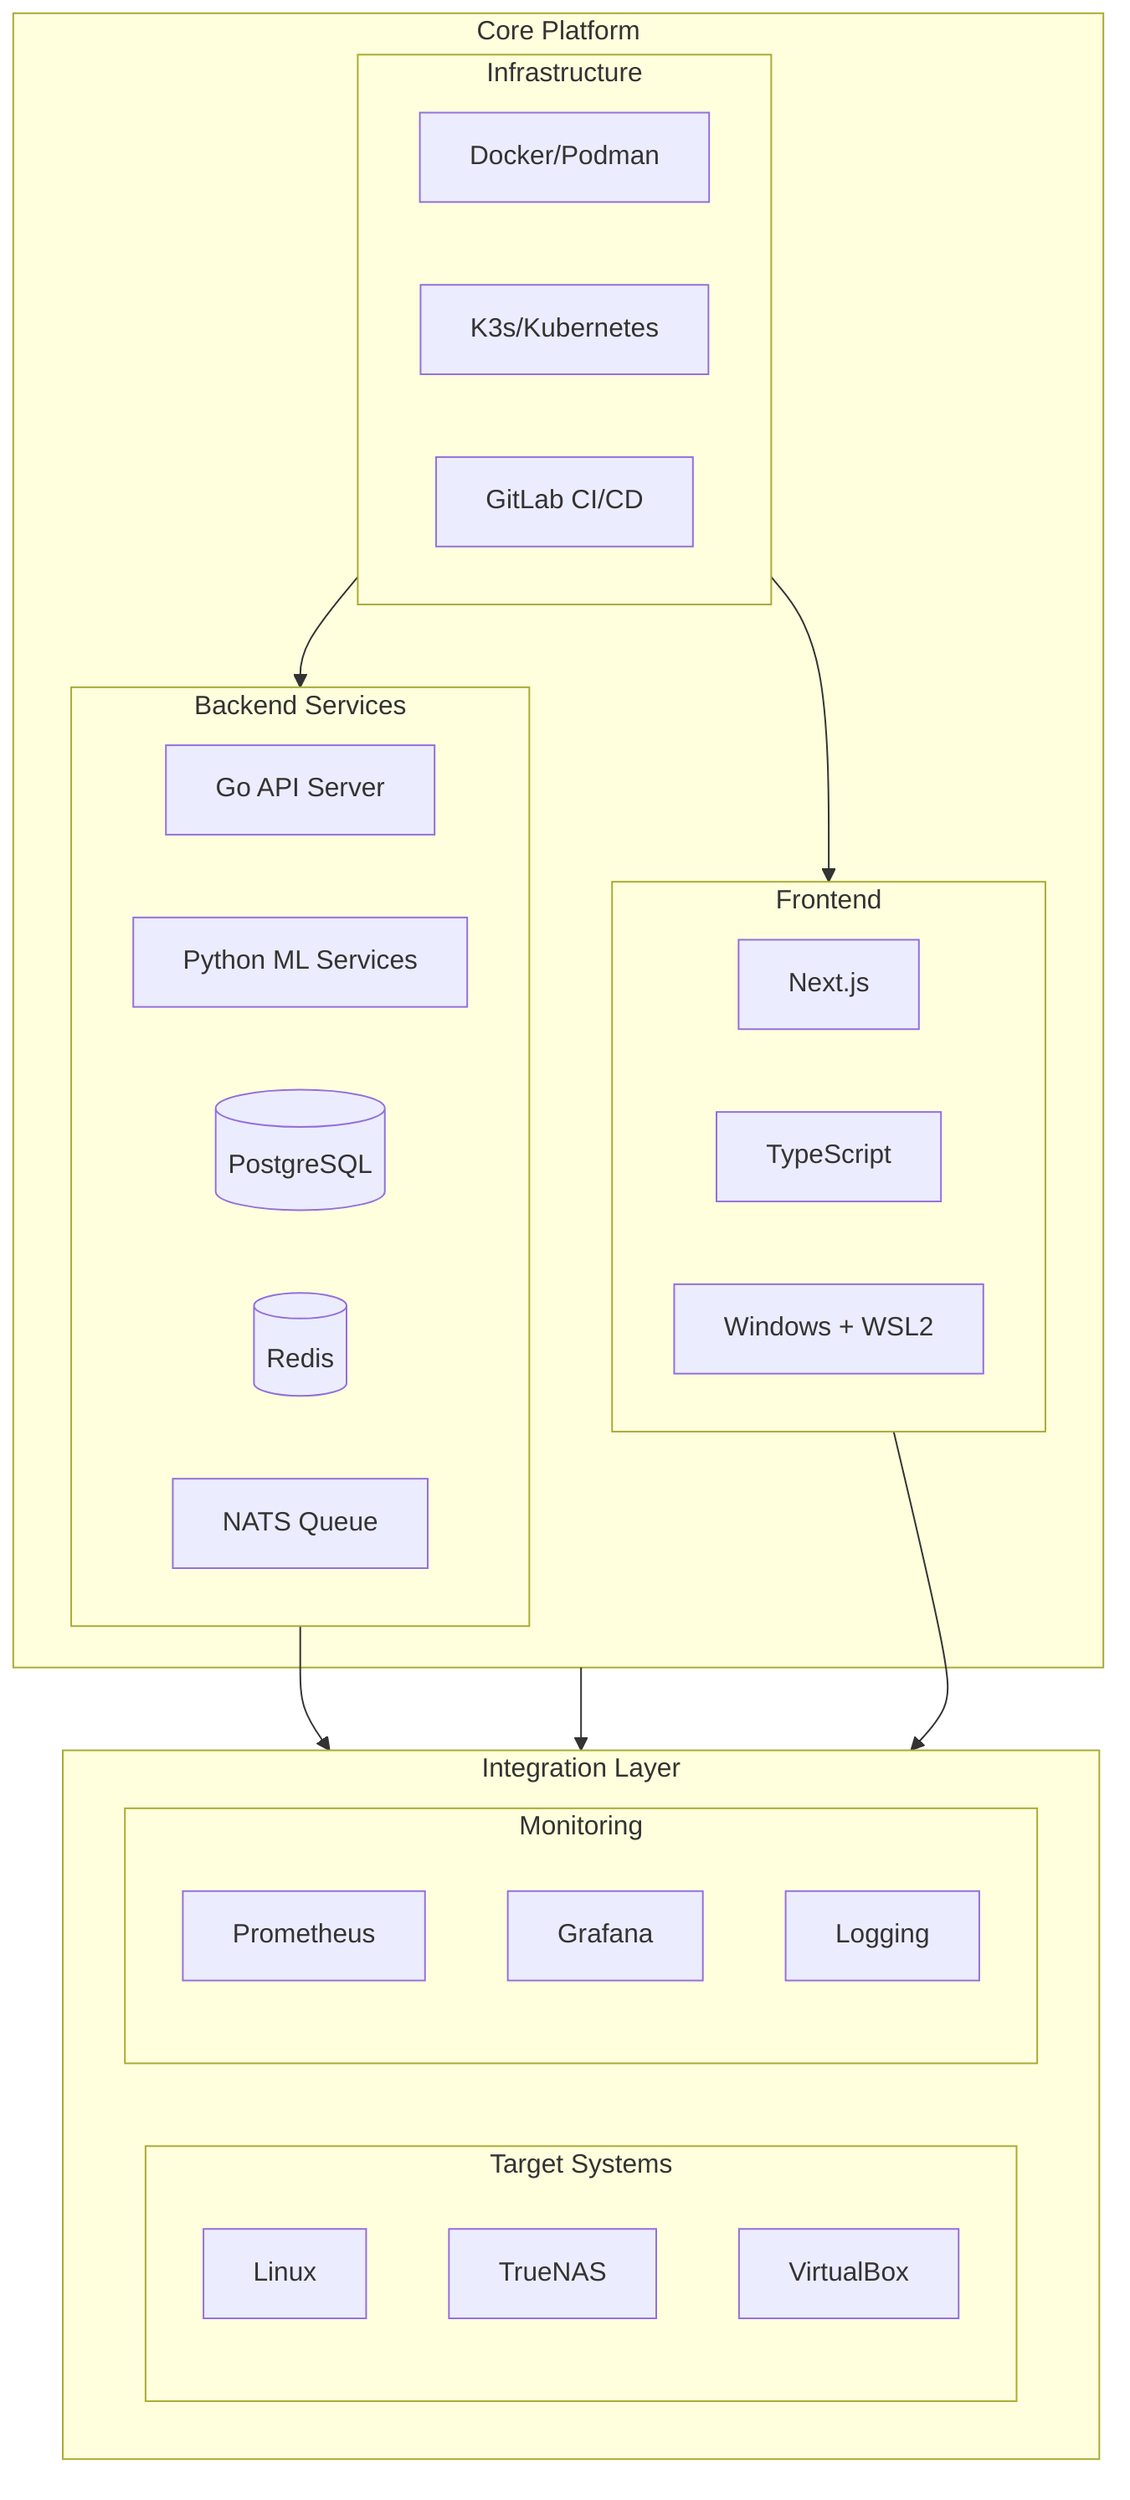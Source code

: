 graph TB
    subgraph Platform["Core Platform"]
        subgraph Infrastructure["Infrastructure"]
            DC[Docker/Podman]
            K3[K3s/Kubernetes]
            GL[GitLab CI/CD]
        end
        
        subgraph Backend["Backend Services"]
            GO[Go API Server]
            PY[Python ML Services]
            DB[(PostgreSQL)]
            RD[(Redis)]
            MQ[NATS Queue]
        end
        
        subgraph Frontend["Frontend"]
            NX[Next.js]
            TS[TypeScript]
            WS[WebSocket]
        end
    end

    subgraph Integration["Integration Layer"]
        subgraph Systems["Target Systems"]
            LX[Linux]
            WS[Windows + WSL2]
            TN[TrueNAS]
            VB[VirtualBox]
        end
        
        subgraph Monitoring["Monitoring"]
            PR[Prometheus]
            GF[Grafana]
            LG[Logging]
        end
    end

    Platform --> Integration
    Infrastructure --> Backend
    Infrastructure --> Frontend
    Backend --> Integration
    Frontend --> Integration